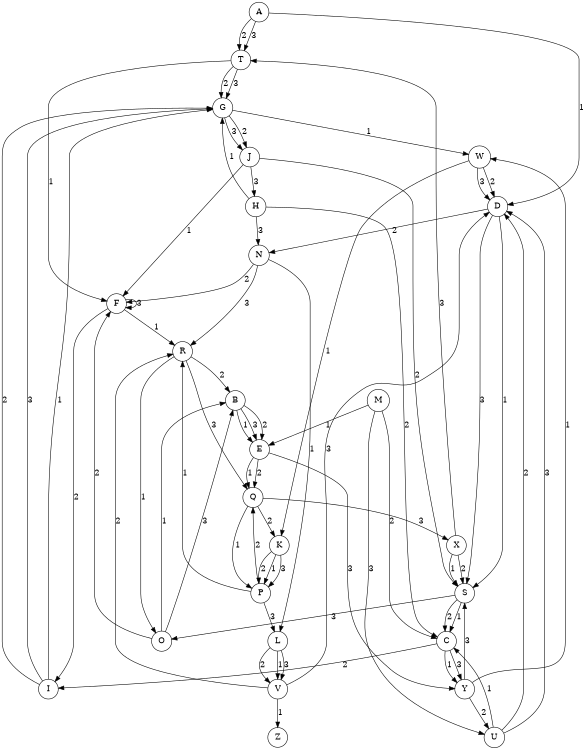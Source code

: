 digraph finite_state_machine {
	rankdir=TB size="8,5"
	node [shape=circle]
	A
	A -> T [label=3]
	A -> T [label=2]
	A -> D [label=1]
	T
	T -> G [label=2]
	T -> G [label=3]
	T -> F [label=1]
	G
	G -> W [label=1]
	G -> J [label=2]
	G -> J [label=3]
	W
	W -> D [label=2]
	W -> D [label=3]
	W -> K [label=1]
	D
	D -> N [label=2]
	D -> S [label=3]
	D -> S [label=1]
	N
	N -> R [label=3]
	N -> F [label=2]
	N -> L [label=1]
	R
	R -> B [label=2]
	R -> Q [label=3]
	R -> O [label=1]
	B
	B -> E [label=1]
	B -> E [label=3]
	B -> E [label=2]
	E
	E -> Q [label=1]
	E -> Y [label=3]
	E -> Q [label=2]
	Q
	Q -> P [label=1]
	Q -> K [label=2]
	Q -> X [label=3]
	P
	P -> L [label=3]
	P -> R [label=1]
	P -> Q [label=2]
	L
	L -> V [label=3]
	L -> V [label=2]
	L -> V [label=1]
	V
	V -> Z [label=1]
	V -> D [label=3]
	V -> R [label=2]
	Z
	J
	J -> H [label=3]
	J -> F [label=1]
	J -> S [label=2]
	H
	H -> N [label=3]
	H -> G [label=1]
	H -> C [label=2]
	X
	X -> T [label=3]
	X -> S [label=1]
	X -> S [label=2]
	I
	I -> G [label=1]
	I -> G [label=2]
	I -> G [label=3]
	S
	S -> C [label=2]
	S -> C [label=1]
	S -> O [label=3]
	C
	C -> Y [label=1]
	C -> Y [label=3]
	C -> I [label=2]
	Y
	Y -> S [label=3]
	Y -> U [label=2]
	Y -> W [label=1]
	U
	U -> D [label=2]
	U -> D [label=3]
	U -> C [label=1]
	K
	K -> P [label=1]
	K -> P [label=3]
	K -> P [label=2]
	O
	O -> B [label=1]
	O -> F [label=2]
	O -> B [label=3]
	F
	F -> I [label=2]
	F -> F [label=3]
	F -> R [label=1]
	M
	M -> U [label=3]
	M -> C [label=2]
	M -> E [label=1]
}
